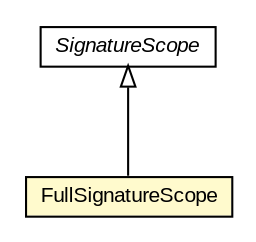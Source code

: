 #!/usr/local/bin/dot
#
# Class diagram 
# Generated by UMLGraph version R5_6-24-gf6e263 (http://www.umlgraph.org/)
#

digraph G {
	edge [fontname="arial",fontsize=10,labelfontname="arial",labelfontsize=10];
	node [fontname="arial",fontsize=10,shape=plaintext];
	nodesep=0.25;
	ranksep=0.5;
	// eu.europa.esig.dss.validation.SignatureScope
	c367246 [label=<<table title="eu.europa.esig.dss.validation.SignatureScope" border="0" cellborder="1" cellspacing="0" cellpadding="2" port="p" href="./SignatureScope.html">
		<tr><td><table border="0" cellspacing="0" cellpadding="1">
<tr><td align="center" balign="center"><font face="arial italic"> SignatureScope </font></td></tr>
		</table></td></tr>
		</table>>, URL="./SignatureScope.html", fontname="arial", fontcolor="black", fontsize=10.0];
	// eu.europa.esig.dss.validation.FullSignatureScope
	c367259 [label=<<table title="eu.europa.esig.dss.validation.FullSignatureScope" border="0" cellborder="1" cellspacing="0" cellpadding="2" port="p" bgcolor="lemonChiffon" href="./FullSignatureScope.html">
		<tr><td><table border="0" cellspacing="0" cellpadding="1">
<tr><td align="center" balign="center"> FullSignatureScope </td></tr>
		</table></td></tr>
		</table>>, URL="./FullSignatureScope.html", fontname="arial", fontcolor="black", fontsize=10.0];
	//eu.europa.esig.dss.validation.FullSignatureScope extends eu.europa.esig.dss.validation.SignatureScope
	c367246:p -> c367259:p [dir=back,arrowtail=empty];
}

